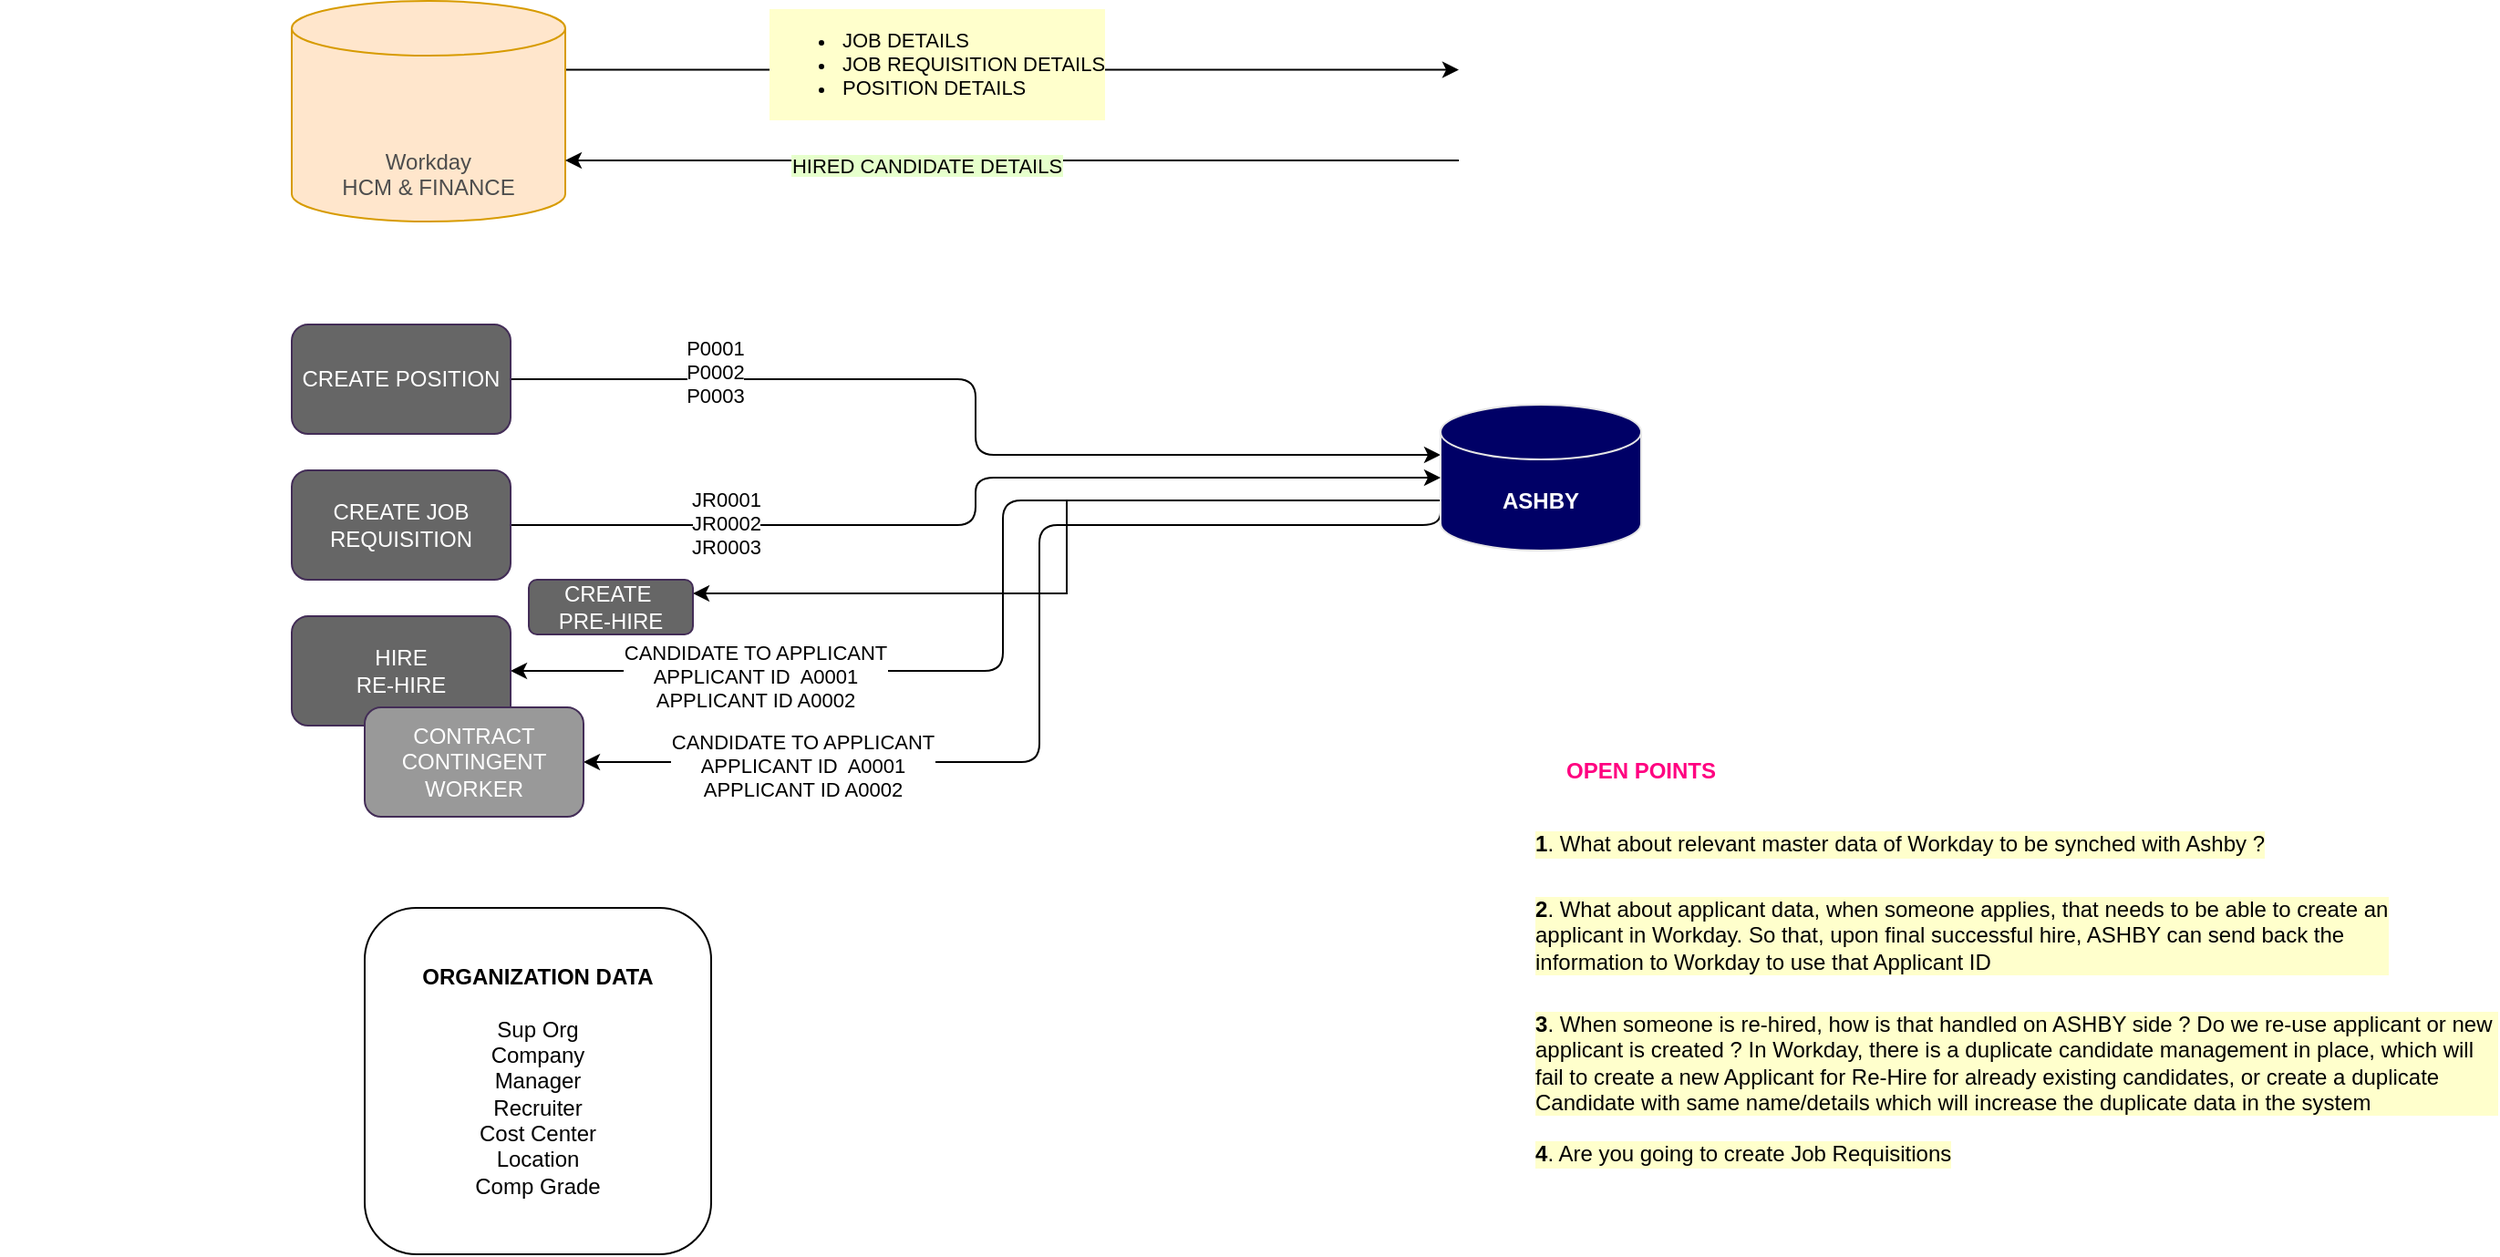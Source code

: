 <mxfile version="24.2.2" type="github">
  <diagram name="Page-1" id="Bd6B7apusBZdPcca5PaD">
    <mxGraphModel dx="1434" dy="772" grid="1" gridSize="10" guides="1" tooltips="1" connect="1" arrows="1" fold="1" page="1" pageScale="1" pageWidth="850" pageHeight="1100" math="0" shadow="0">
      <root>
        <mxCell id="0" />
        <mxCell id="1" parent="0" />
        <mxCell id="sGgnkbuNSxI2wGrAtEvW-5" style="edgeStyle=orthogonalEdgeStyle;rounded=1;orthogonalLoop=1;jettySize=auto;html=1;exitX=1;exitY=0;exitDx=0;exitDy=37.75;exitPerimeter=0;curved=0;" parent="1" source="sGgnkbuNSxI2wGrAtEvW-2" target="sGgnkbuNSxI2wGrAtEvW-4" edge="1">
          <mxGeometry relative="1" as="geometry">
            <Array as="points">
              <mxPoint x="1380" y="370" />
              <mxPoint x="1380" y="370" />
            </Array>
          </mxGeometry>
        </mxCell>
        <mxCell id="sGgnkbuNSxI2wGrAtEvW-8" value="&lt;ul&gt;&lt;li&gt;JOB DETAILS&lt;/li&gt;&lt;li&gt;JOB REQUISITION DETAILS&lt;/li&gt;&lt;li&gt;POSITION DETAILS&lt;/li&gt;&lt;/ul&gt;" style="edgeLabel;html=1;align=left;verticalAlign=middle;resizable=0;points=[];labelBackgroundColor=#FFFFCC;" parent="sGgnkbuNSxI2wGrAtEvW-5" vertex="1" connectable="0">
          <mxGeometry x="-0.526" y="1" relative="1" as="geometry">
            <mxPoint x="-6" y="-3" as="offset" />
          </mxGeometry>
        </mxCell>
        <mxCell id="sGgnkbuNSxI2wGrAtEvW-2" value="&lt;div&gt;&lt;font color=&quot;#4d4d4d&quot;&gt;&lt;br&gt;&lt;/font&gt;&lt;/div&gt;&lt;div&gt;&lt;font color=&quot;#4d4d4d&quot;&gt;&lt;br&gt;&lt;/font&gt;&lt;/div&gt;&lt;font color=&quot;#4d4d4d&quot;&gt;&lt;div&gt;&lt;font color=&quot;#4d4d4d&quot;&gt;&lt;br&gt;&lt;/font&gt;&lt;/div&gt;Workday&lt;/font&gt;&lt;div&gt;&lt;font color=&quot;#4d4d4d&quot;&gt;HCM &amp;amp; FINANCE&lt;/font&gt;&lt;/div&gt;" style="shape=cylinder3;whiteSpace=wrap;html=1;boundedLbl=1;backgroundOutline=1;size=15;fillColor=#ffe6cc;strokeColor=#d79b00;" parent="1" vertex="1">
          <mxGeometry x="850" y="332.5" width="150" height="121" as="geometry" />
        </mxCell>
        <mxCell id="sGgnkbuNSxI2wGrAtEvW-3" value="" style="shape=image;verticalLabelPosition=bottom;labelBackgroundColor=default;verticalAlign=top;aspect=fixed;imageAspect=0;image=https://upload.wikimedia.org/wikipedia/commons/thumb/3/3b/Workday_Logo.png/1280px-Workday_Logo.png;" parent="1" vertex="1">
          <mxGeometry x="880" y="368.5" width="90" height="34.95" as="geometry" />
        </mxCell>
        <mxCell id="sGgnkbuNSxI2wGrAtEvW-6" style="edgeStyle=orthogonalEdgeStyle;rounded=1;orthogonalLoop=1;jettySize=auto;html=1;exitX=0;exitY=1;exitDx=0;exitDy=0;curved=0;" parent="1" source="sGgnkbuNSxI2wGrAtEvW-4" target="sGgnkbuNSxI2wGrAtEvW-2" edge="1">
          <mxGeometry relative="1" as="geometry">
            <Array as="points">
              <mxPoint x="1340" y="420" />
              <mxPoint x="1340" y="420" />
            </Array>
          </mxGeometry>
        </mxCell>
        <mxCell id="sGgnkbuNSxI2wGrAtEvW-9" value="&lt;span style=&quot;background-color: rgb(230, 255, 204);&quot;&gt;HIRED CANDIDATE DETAILS&lt;/span&gt;" style="edgeLabel;html=1;align=center;verticalAlign=middle;resizable=0;points=[];" parent="sGgnkbuNSxI2wGrAtEvW-6" vertex="1" connectable="0">
          <mxGeometry x="0.192" y="3" relative="1" as="geometry">
            <mxPoint as="offset" />
          </mxGeometry>
        </mxCell>
        <mxCell id="sGgnkbuNSxI2wGrAtEvW-4" value="" style="shape=image;verticalLabelPosition=bottom;labelBackgroundColor=default;verticalAlign=top;aspect=fixed;imageAspect=0;image=https://assets-global.website-files.com/619b58064e44df5bdf1b3e53/626be660277f2dca8b74025e_ashby.png;" parent="1" vertex="1">
          <mxGeometry x="1490" y="366" width="162.65" height="54" as="geometry" />
        </mxCell>
        <mxCell id="sGgnkbuNSxI2wGrAtEvW-10" value="" style="shape=cylinder3;whiteSpace=wrap;html=1;boundedLbl=1;backgroundOutline=1;size=15;strokeColor=none;" parent="1" vertex="1">
          <mxGeometry x="690" y="374" width="60" height="80" as="geometry" />
        </mxCell>
        <mxCell id="sGgnkbuNSxI2wGrAtEvW-14" style="edgeStyle=orthogonalEdgeStyle;rounded=1;orthogonalLoop=1;jettySize=auto;html=1;entryX=0;entryY=0;entryDx=0;entryDy=27.5;entryPerimeter=0;curved=0;" parent="1" source="sGgnkbuNSxI2wGrAtEvW-12" target="sGgnkbuNSxI2wGrAtEvW-13" edge="1">
          <mxGeometry relative="1" as="geometry">
            <mxPoint x="1470" y="540" as="targetPoint" />
          </mxGeometry>
        </mxCell>
        <mxCell id="sGgnkbuNSxI2wGrAtEvW-15" value="P0001&lt;div&gt;P0002&lt;/div&gt;&lt;div&gt;P0003&lt;/div&gt;" style="edgeLabel;html=1;align=center;verticalAlign=middle;resizable=0;points=[];" parent="sGgnkbuNSxI2wGrAtEvW-14" vertex="1" connectable="0">
          <mxGeometry x="-0.596" y="4" relative="1" as="geometry">
            <mxPoint as="offset" />
          </mxGeometry>
        </mxCell>
        <mxCell id="sGgnkbuNSxI2wGrAtEvW-12" value="CREATE POSITION" style="rounded=1;whiteSpace=wrap;html=1;fillColor=#666666;fontColor=#ffffff;strokeColor=#432D57;" parent="1" vertex="1">
          <mxGeometry x="850" y="510" width="120" height="60" as="geometry" />
        </mxCell>
        <mxCell id="sGgnkbuNSxI2wGrAtEvW-22" style="edgeStyle=orthogonalEdgeStyle;rounded=1;orthogonalLoop=1;jettySize=auto;html=1;exitX=0;exitY=0;exitDx=0;exitDy=52.5;exitPerimeter=0;entryX=1;entryY=0.5;entryDx=0;entryDy=0;curved=0;" parent="1" source="sGgnkbuNSxI2wGrAtEvW-13" target="sGgnkbuNSxI2wGrAtEvW-21" edge="1">
          <mxGeometry relative="1" as="geometry">
            <Array as="points">
              <mxPoint x="1240" y="607" />
              <mxPoint x="1240" y="700" />
            </Array>
          </mxGeometry>
        </mxCell>
        <mxCell id="sGgnkbuNSxI2wGrAtEvW-23" value="CANDIDATE TO APPLICANT&lt;div&gt;APPLICANT ID&amp;nbsp; A0001&lt;/div&gt;&lt;div&gt;APPLICANT ID A0002&lt;/div&gt;" style="edgeLabel;html=1;align=center;verticalAlign=middle;resizable=0;points=[];" parent="sGgnkbuNSxI2wGrAtEvW-22" vertex="1" connectable="0">
          <mxGeometry x="0.556" y="3" relative="1" as="geometry">
            <mxPoint as="offset" />
          </mxGeometry>
        </mxCell>
        <mxCell id="sGgnkbuNSxI2wGrAtEvW-25" style="edgeStyle=orthogonalEdgeStyle;rounded=1;orthogonalLoop=1;jettySize=auto;html=1;exitX=0;exitY=0;exitDx=0;exitDy=52.5;exitPerimeter=0;entryX=1;entryY=0.5;entryDx=0;entryDy=0;curved=0;" parent="1" source="sGgnkbuNSxI2wGrAtEvW-13" target="sGgnkbuNSxI2wGrAtEvW-24" edge="1">
          <mxGeometry relative="1" as="geometry">
            <Array as="points">
              <mxPoint x="1480" y="620" />
              <mxPoint x="1260" y="620" />
              <mxPoint x="1260" y="750" />
            </Array>
          </mxGeometry>
        </mxCell>
        <mxCell id="sGgnkbuNSxI2wGrAtEvW-26" value="CANDIDATE TO APPLICANT&lt;div&gt;APPLICANT ID&amp;nbsp; A0001&lt;/div&gt;&lt;div&gt;APPLICANT ID A0002&lt;/div&gt;" style="edgeLabel;html=1;align=center;verticalAlign=middle;resizable=0;points=[];" parent="sGgnkbuNSxI2wGrAtEvW-25" vertex="1" connectable="0">
          <mxGeometry x="0.609" y="2" relative="1" as="geometry">
            <mxPoint as="offset" />
          </mxGeometry>
        </mxCell>
        <mxCell id="-kK4m6FzKf8vr2_1_iYm-8" style="edgeStyle=orthogonalEdgeStyle;rounded=0;orthogonalLoop=1;jettySize=auto;html=1;exitX=0;exitY=0;exitDx=0;exitDy=52.5;exitPerimeter=0;entryX=1;entryY=0.25;entryDx=0;entryDy=0;" parent="1" source="sGgnkbuNSxI2wGrAtEvW-13" target="-kK4m6FzKf8vr2_1_iYm-7" edge="1">
          <mxGeometry relative="1" as="geometry" />
        </mxCell>
        <mxCell id="sGgnkbuNSxI2wGrAtEvW-13" value="&lt;font color=&quot;#ffffff&quot;&gt;&lt;b&gt;ASHBY&lt;/b&gt;&lt;/font&gt;" style="shape=cylinder3;whiteSpace=wrap;html=1;boundedLbl=1;backgroundOutline=1;size=15;fillColor=#000066;strokeColor=#E6E6E6;" parent="1" vertex="1">
          <mxGeometry x="1480" y="554" width="110" height="80" as="geometry" />
        </mxCell>
        <mxCell id="sGgnkbuNSxI2wGrAtEvW-18" style="edgeStyle=orthogonalEdgeStyle;rounded=1;orthogonalLoop=1;jettySize=auto;html=1;entryX=0;entryY=0.5;entryDx=0;entryDy=0;entryPerimeter=0;curved=0;" parent="1" source="sGgnkbuNSxI2wGrAtEvW-16" target="sGgnkbuNSxI2wGrAtEvW-13" edge="1">
          <mxGeometry relative="1" as="geometry">
            <mxPoint x="1420" y="600" as="targetPoint" />
          </mxGeometry>
        </mxCell>
        <mxCell id="sGgnkbuNSxI2wGrAtEvW-19" value="JR0001&lt;div&gt;JR0002&lt;/div&gt;&lt;div&gt;JR0003&lt;/div&gt;" style="edgeLabel;html=1;align=center;verticalAlign=middle;resizable=0;points=[];" parent="sGgnkbuNSxI2wGrAtEvW-18" vertex="1" connectable="0">
          <mxGeometry x="-0.56" y="1" relative="1" as="geometry">
            <mxPoint as="offset" />
          </mxGeometry>
        </mxCell>
        <mxCell id="sGgnkbuNSxI2wGrAtEvW-16" value="CREATE JOB REQUISITION" style="rounded=1;whiteSpace=wrap;html=1;fillColor=#666666;fontColor=#ffffff;strokeColor=#432D57;" parent="1" vertex="1">
          <mxGeometry x="850" y="590" width="120" height="60" as="geometry" />
        </mxCell>
        <mxCell id="sGgnkbuNSxI2wGrAtEvW-17" value="" style="shape=image;verticalLabelPosition=bottom;labelBackgroundColor=default;verticalAlign=top;aspect=fixed;imageAspect=0;image=https://assets-global.website-files.com/619b58064e44df5bdf1b3e53/626be660277f2dca8b74025e_ashby.png;" parent="1" vertex="1">
          <mxGeometry x="1640" y="580" width="162.65" height="54" as="geometry" />
        </mxCell>
        <mxCell id="sGgnkbuNSxI2wGrAtEvW-21" value="HIRE&lt;div&gt;RE-HIRE&lt;/div&gt;" style="rounded=1;whiteSpace=wrap;html=1;fillColor=#666666;fontColor=#ffffff;strokeColor=#432D57;" parent="1" vertex="1">
          <mxGeometry x="850" y="670" width="120" height="60" as="geometry" />
        </mxCell>
        <mxCell id="sGgnkbuNSxI2wGrAtEvW-24" value="CONTRACT CONTINGENT WORKER" style="rounded=1;whiteSpace=wrap;html=1;fillColor=#999999;fontColor=#ffffff;strokeColor=#432D57;" parent="1" vertex="1">
          <mxGeometry x="890" y="720" width="120" height="60" as="geometry" />
        </mxCell>
        <mxCell id="sGgnkbuNSxI2wGrAtEvW-27" value="&lt;b&gt;ORGANIZATION DATA&lt;/b&gt;&lt;div&gt;&lt;br&gt;&lt;/div&gt;&lt;div&gt;Sup Org&lt;/div&gt;&lt;div&gt;Company&lt;/div&gt;&lt;div&gt;Manager&lt;/div&gt;&lt;div&gt;Recruiter&lt;/div&gt;&lt;div&gt;Cost Center&lt;/div&gt;&lt;div&gt;Location&lt;/div&gt;&lt;div&gt;Comp Grade&lt;/div&gt;" style="rounded=1;whiteSpace=wrap;html=1;align=center;" parent="1" vertex="1">
          <mxGeometry x="890" y="830" width="190" height="190" as="geometry" />
        </mxCell>
        <mxCell id="-kK4m6FzKf8vr2_1_iYm-1" value="&lt;b&gt;1&lt;/b&gt;. What about relevant master data of Workday to be synched with Ashby ?" style="text;html=1;align=left;verticalAlign=middle;whiteSpace=wrap;rounded=0;labelBackgroundColor=#FFFFCC;" parent="1" vertex="1">
          <mxGeometry x="1530" y="780" width="530" height="30" as="geometry" />
        </mxCell>
        <mxCell id="-kK4m6FzKf8vr2_1_iYm-3" value="&lt;b&gt;2&lt;/b&gt;. What about applicant data, when someone applies, that needs to be able to create an applicant in Workday. So that, upon final successful hire, ASHBY can send back the information to Workday to use that Applicant ID" style="text;html=1;align=left;verticalAlign=middle;whiteSpace=wrap;rounded=0;labelBackgroundColor=#FFFFCC;" parent="1" vertex="1">
          <mxGeometry x="1530" y="830" width="470" height="30" as="geometry" />
        </mxCell>
        <mxCell id="-kK4m6FzKf8vr2_1_iYm-4" value="&lt;b&gt;3&lt;/b&gt;. When someone is re-hired, how is that handled on ASHBY side ? Do we re-use applicant or new applicant is created ? In Workday, there is a duplicate candidate management in place, which will fail to create a new Applicant for Re-Hire for already existing candidates, or create a duplicate Candidate with same name/details which will increase the duplicate data in the system" style="text;html=1;align=left;verticalAlign=middle;whiteSpace=wrap;rounded=0;labelBackgroundColor=#FFFFCC;" parent="1" vertex="1">
          <mxGeometry x="1530" y="890" width="530" height="50" as="geometry" />
        </mxCell>
        <mxCell id="-kK4m6FzKf8vr2_1_iYm-5" value="&lt;b&gt;&lt;font&gt;OPEN POINTS&lt;/font&gt;&lt;/b&gt;" style="text;html=1;align=center;verticalAlign=middle;whiteSpace=wrap;rounded=0;fontColor=#FF0080;" parent="1" vertex="1">
          <mxGeometry x="1530" y="740" width="120" height="30" as="geometry" />
        </mxCell>
        <mxCell id="-kK4m6FzKf8vr2_1_iYm-6" value="&lt;b&gt;4&lt;/b&gt;. Are you going to create Job Requisitions" style="text;html=1;align=left;verticalAlign=middle;whiteSpace=wrap;rounded=0;labelBackgroundColor=#FFFFCC;" parent="1" vertex="1">
          <mxGeometry x="1530" y="950" width="530" height="30" as="geometry" />
        </mxCell>
        <mxCell id="-kK4m6FzKf8vr2_1_iYm-7" value="CREATE&amp;nbsp;&lt;div&gt;PRE-HIRE&lt;/div&gt;" style="rounded=1;whiteSpace=wrap;html=1;fillColor=#666666;fontColor=#ffffff;strokeColor=#432D57;" parent="1" vertex="1">
          <mxGeometry x="980" y="650" width="90" height="30" as="geometry" />
        </mxCell>
      </root>
    </mxGraphModel>
  </diagram>
</mxfile>
